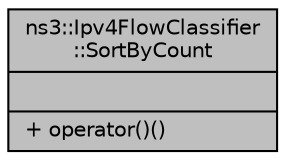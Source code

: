 digraph "ns3::Ipv4FlowClassifier::SortByCount"
{
  edge [fontname="Helvetica",fontsize="10",labelfontname="Helvetica",labelfontsize="10"];
  node [fontname="Helvetica",fontsize="10",shape=record];
  Node1 [label="{ns3::Ipv4FlowClassifier\l::SortByCount\n||+ operator()()\l}",height=0.2,width=0.4,color="black", fillcolor="grey75", style="filled", fontcolor="black"];
}
